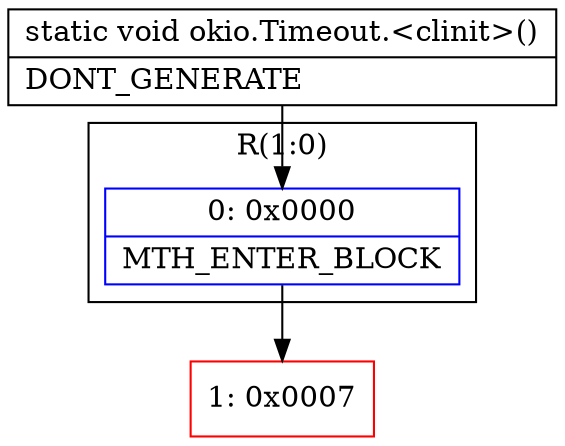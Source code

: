 digraph "CFG forokio.Timeout.\<clinit\>()V" {
subgraph cluster_Region_669154854 {
label = "R(1:0)";
node [shape=record,color=blue];
Node_0 [shape=record,label="{0\:\ 0x0000|MTH_ENTER_BLOCK\l}"];
}
Node_1 [shape=record,color=red,label="{1\:\ 0x0007}"];
MethodNode[shape=record,label="{static void okio.Timeout.\<clinit\>()  | DONT_GENERATE\l}"];
MethodNode -> Node_0;
Node_0 -> Node_1;
}

